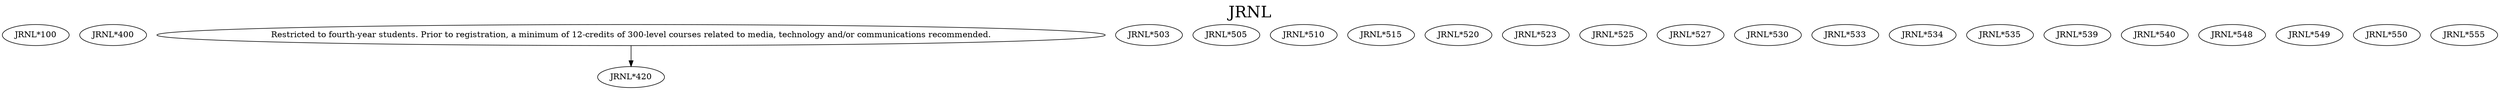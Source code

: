 digraph JRNL {
labelloc = "t";
label = "JRNL"
fontsize = 27;
"JRNL*100"
"JRNL*400"
"Restricted to fourth-year students. Prior to registration, a minimum of 12-credits of 300-level courses related to media, technology and/or communications recommended." -> "JRNL*420" [style=solid]
"JRNL*503"
"JRNL*505"
"JRNL*510"
"JRNL*515"
"JRNL*520"
"JRNL*523"
"JRNL*525"
"JRNL*527"
"JRNL*530"
"JRNL*533"
"JRNL*534"
"JRNL*535"
"JRNL*539"
"JRNL*540"
"JRNL*548"
"JRNL*549"
"JRNL*550"
"JRNL*555"
}
